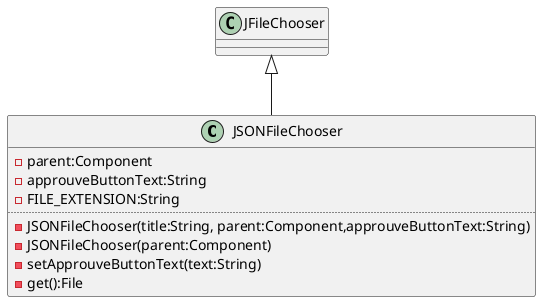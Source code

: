 @startuml 

class JSONFileChooser extends JFileChooser{
    -parent:Component
    -approuveButtonText:String
    -FILE_EXTENSION:String
    ..
    -JSONFileChooser(title:String, parent:Component,approuveButtonText:String)
    -JSONFileChooser(parent:Component)
    -setApprouveButtonText(text:String)
    -get():File
}

@enduml